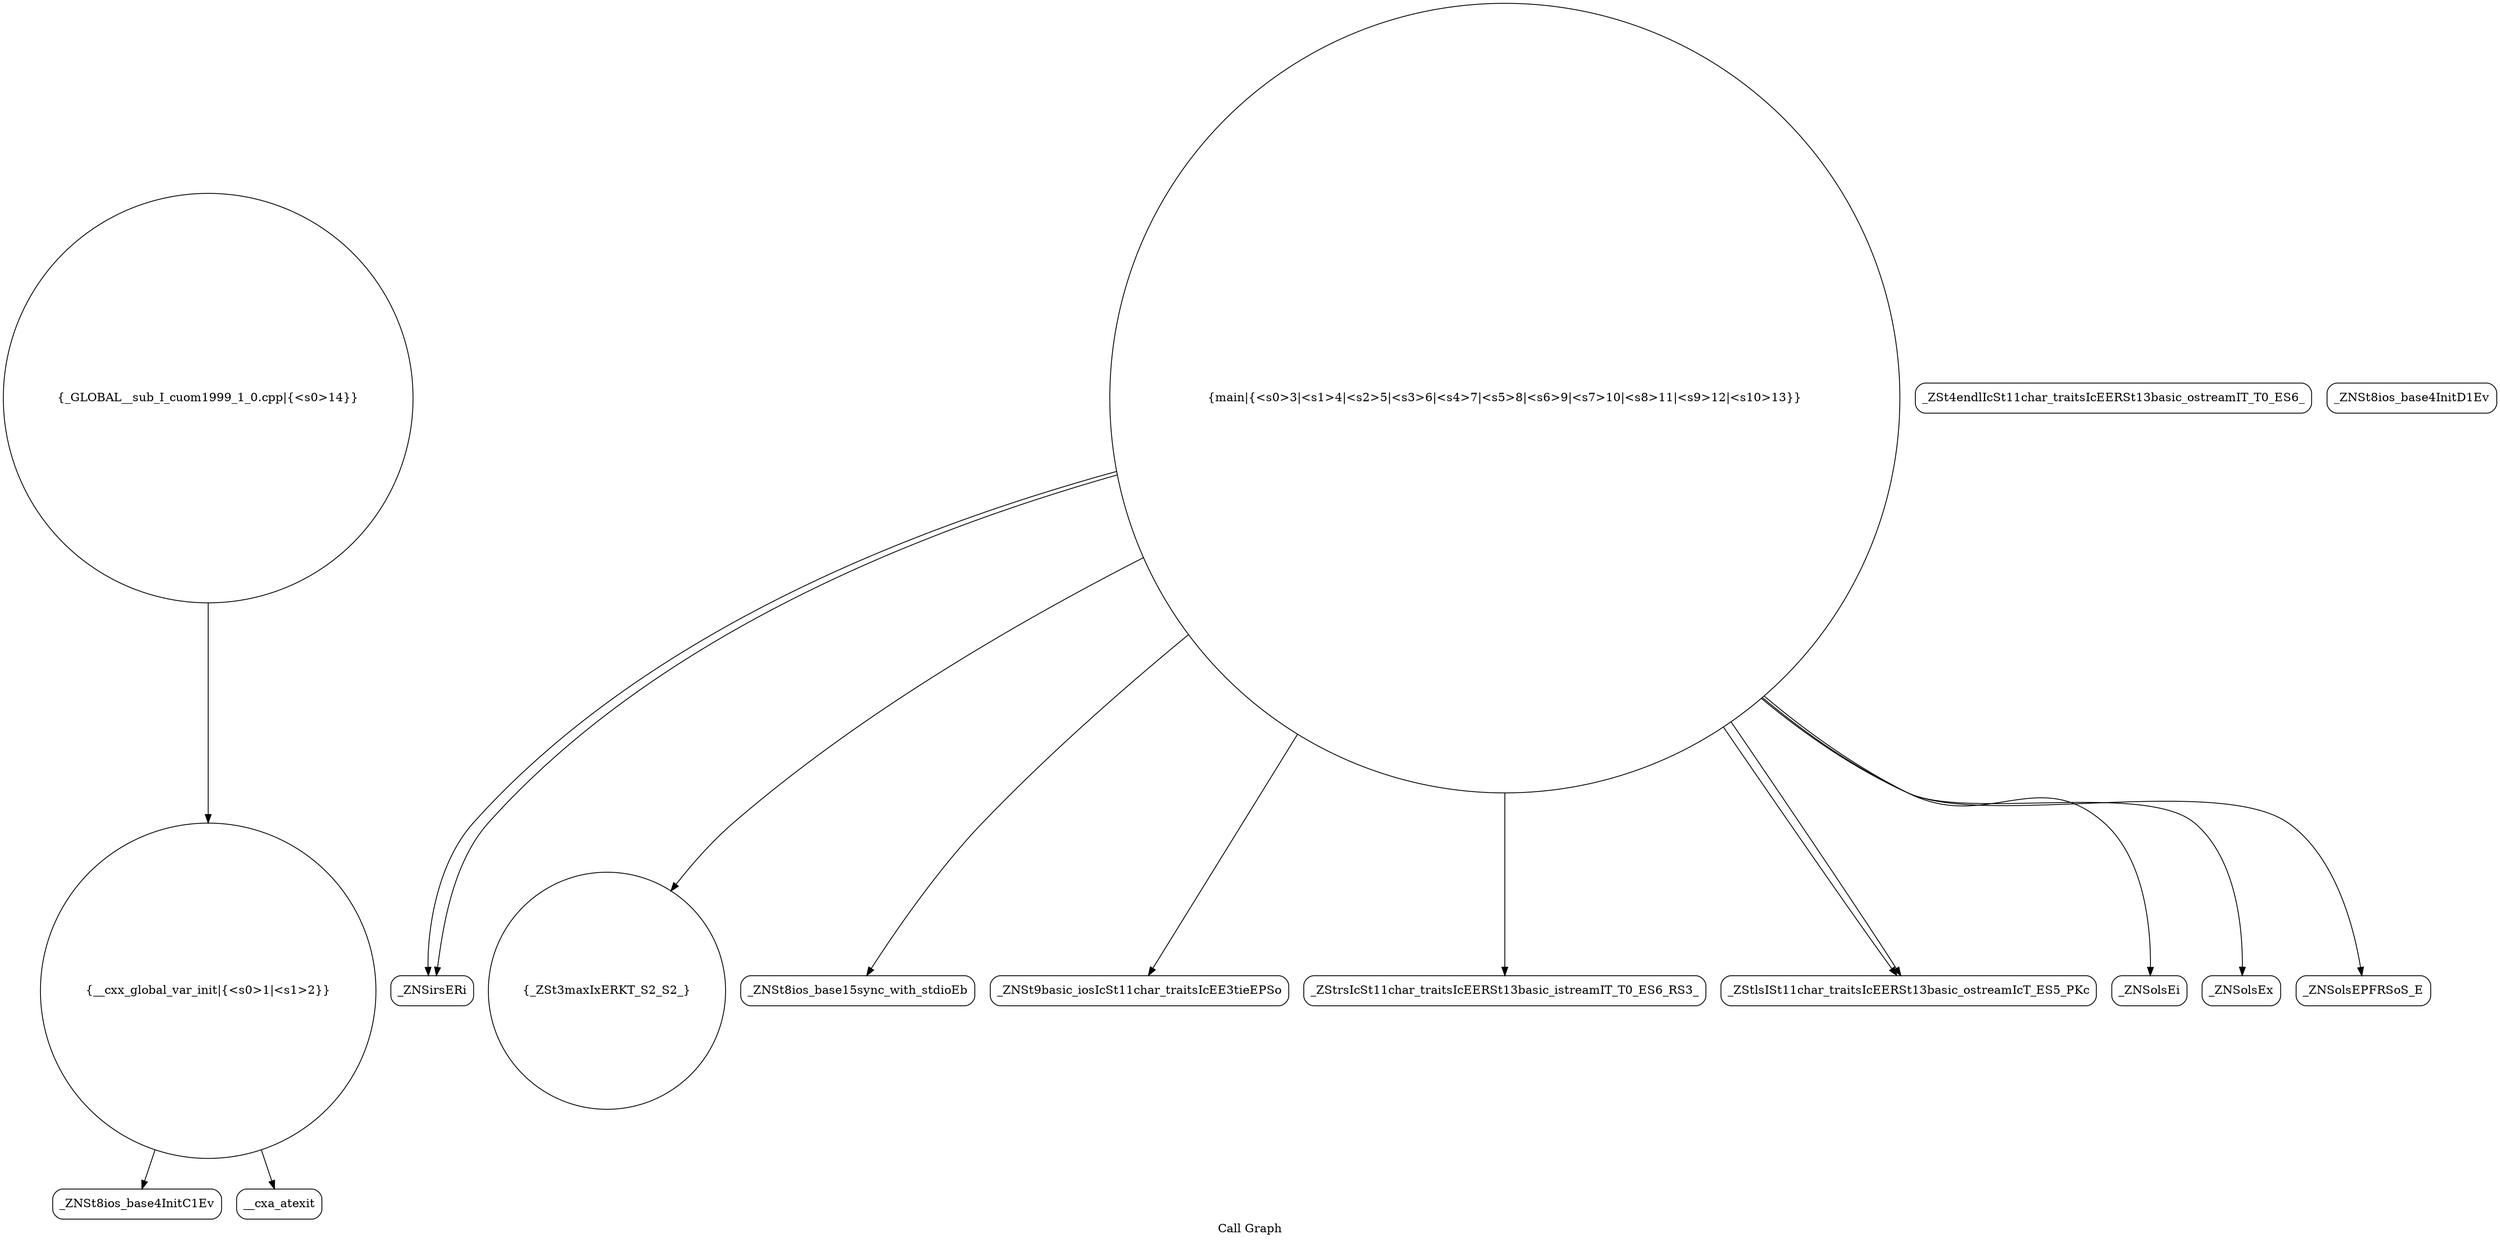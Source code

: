 digraph "Call Graph" {
	label="Call Graph";

	Node0x5587166fc740 [shape=record,shape=circle,label="{__cxx_global_var_init|{<s0>1|<s1>2}}"];
	Node0x5587166fc740:s0 -> Node0x5587166fcbd0[color=black];
	Node0x5587166fc740:s1 -> Node0x5587166fccd0[color=black];
	Node0x5587166fced0 [shape=record,shape=Mrecord,label="{_ZNSirsERi}"];
	Node0x5587166fd250 [shape=record,shape=Mrecord,label="{_ZSt4endlIcSt11char_traitsIcEERSt13basic_ostreamIT_T0_ES6_}"];
	Node0x5587166fcc50 [shape=record,shape=Mrecord,label="{_ZNSt8ios_base4InitD1Ev}"];
	Node0x5587166fcfd0 [shape=record,shape=circle,label="{_ZSt3maxIxERKT_S2_S2_}"];
	Node0x5587166fcd50 [shape=record,shape=circle,label="{main|{<s0>3|<s1>4|<s2>5|<s3>6|<s4>7|<s5>8|<s6>9|<s7>10|<s8>11|<s9>12|<s10>13}}"];
	Node0x5587166fcd50:s0 -> Node0x5587166fcdd0[color=black];
	Node0x5587166fcd50:s1 -> Node0x5587166fce50[color=black];
	Node0x5587166fcd50:s2 -> Node0x5587166fced0[color=black];
	Node0x5587166fcd50:s3 -> Node0x5587166fced0[color=black];
	Node0x5587166fcd50:s4 -> Node0x5587166fcf50[color=black];
	Node0x5587166fcd50:s5 -> Node0x5587166fcfd0[color=black];
	Node0x5587166fcd50:s6 -> Node0x5587166fd050[color=black];
	Node0x5587166fcd50:s7 -> Node0x5587166fd0d0[color=black];
	Node0x5587166fcd50:s8 -> Node0x5587166fd050[color=black];
	Node0x5587166fcd50:s9 -> Node0x5587166fd150[color=black];
	Node0x5587166fcd50:s10 -> Node0x5587166fd1d0[color=black];
	Node0x5587166fd0d0 [shape=record,shape=Mrecord,label="{_ZNSolsEi}"];
	Node0x5587166fce50 [shape=record,shape=Mrecord,label="{_ZNSt9basic_iosIcSt11char_traitsIcEE3tieEPSo}"];
	Node0x5587166fd1d0 [shape=record,shape=Mrecord,label="{_ZNSolsEPFRSoS_E}"];
	Node0x5587166fcbd0 [shape=record,shape=Mrecord,label="{_ZNSt8ios_base4InitC1Ev}"];
	Node0x5587166fcf50 [shape=record,shape=Mrecord,label="{_ZStrsIcSt11char_traitsIcEERSt13basic_istreamIT_T0_ES6_RS3_}"];
	Node0x5587166fd2d0 [shape=record,shape=circle,label="{_GLOBAL__sub_I_cuom1999_1_0.cpp|{<s0>14}}"];
	Node0x5587166fd2d0:s0 -> Node0x5587166fc740[color=black];
	Node0x5587166fccd0 [shape=record,shape=Mrecord,label="{__cxa_atexit}"];
	Node0x5587166fd050 [shape=record,shape=Mrecord,label="{_ZStlsISt11char_traitsIcEERSt13basic_ostreamIcT_ES5_PKc}"];
	Node0x5587166fcdd0 [shape=record,shape=Mrecord,label="{_ZNSt8ios_base15sync_with_stdioEb}"];
	Node0x5587166fd150 [shape=record,shape=Mrecord,label="{_ZNSolsEx}"];
}
